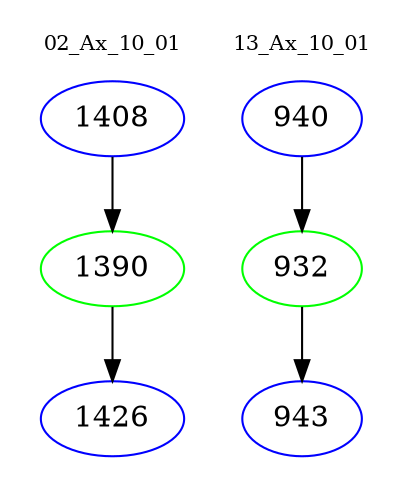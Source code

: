 digraph{
subgraph cluster_0 {
color = white
label = "02_Ax_10_01";
fontsize=10;
T0_1408 [label="1408", color="blue"]
T0_1408 -> T0_1390 [color="black"]
T0_1390 [label="1390", color="green"]
T0_1390 -> T0_1426 [color="black"]
T0_1426 [label="1426", color="blue"]
}
subgraph cluster_1 {
color = white
label = "13_Ax_10_01";
fontsize=10;
T1_940 [label="940", color="blue"]
T1_940 -> T1_932 [color="black"]
T1_932 [label="932", color="green"]
T1_932 -> T1_943 [color="black"]
T1_943 [label="943", color="blue"]
}
}
